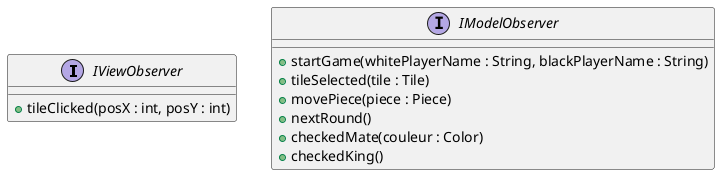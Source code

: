 @startuml
'https://plantuml.com/class-diagram

interface IViewObserver
{
    + tileClicked(posX : int, posY : int)
}

interface IModelObserver
{
    + startGame(whitePlayerName : String, blackPlayerName : String)
    + tileSelected(tile : Tile)
    + movePiece(piece : Piece)
    + nextRound()
    + checkedMate(couleur : Color)
    + checkedKing()
}

@enduml
